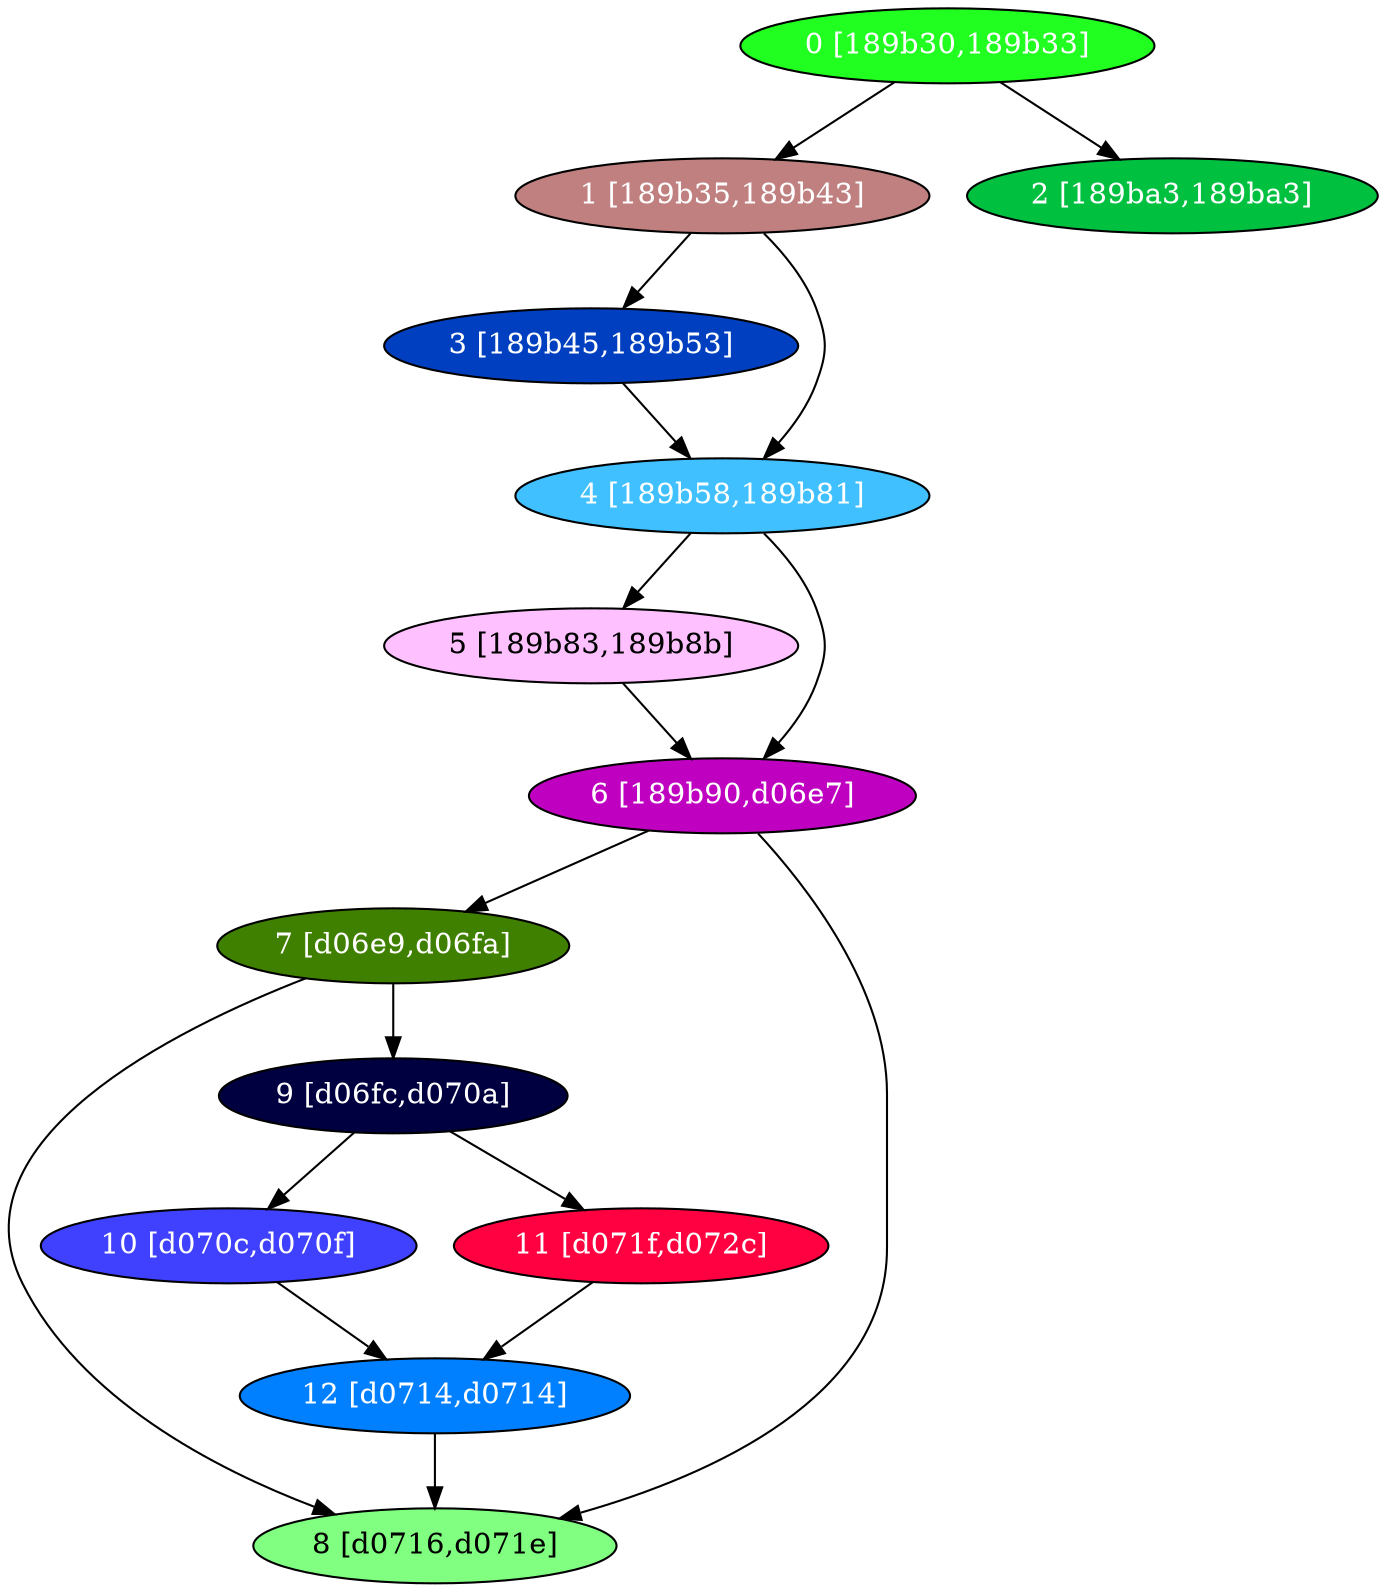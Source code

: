 diGraph libnss3{
	libnss3_0  [style=filled fillcolor="#20FF20" fontcolor="#ffffff" shape=oval label="0 [189b30,189b33]"]
	libnss3_1  [style=filled fillcolor="#C08080" fontcolor="#ffffff" shape=oval label="1 [189b35,189b43]"]
	libnss3_2  [style=filled fillcolor="#00C040" fontcolor="#ffffff" shape=oval label="2 [189ba3,189ba3]"]
	libnss3_3  [style=filled fillcolor="#0040C0" fontcolor="#ffffff" shape=oval label="3 [189b45,189b53]"]
	libnss3_4  [style=filled fillcolor="#40C0FF" fontcolor="#ffffff" shape=oval label="4 [189b58,189b81]"]
	libnss3_5  [style=filled fillcolor="#FFC0FF" fontcolor="#000000" shape=oval label="5 [189b83,189b8b]"]
	libnss3_6  [style=filled fillcolor="#C000C0" fontcolor="#ffffff" shape=oval label="6 [189b90,d06e7]"]
	libnss3_7  [style=filled fillcolor="#408000" fontcolor="#ffffff" shape=oval label="7 [d06e9,d06fa]"]
	libnss3_8  [style=filled fillcolor="#80FF80" fontcolor="#000000" shape=oval label="8 [d0716,d071e]"]
	libnss3_9  [style=filled fillcolor="#000040" fontcolor="#ffffff" shape=oval label="9 [d06fc,d070a]"]
	libnss3_a  [style=filled fillcolor="#4040FF" fontcolor="#ffffff" shape=oval label="10 [d070c,d070f]"]
	libnss3_b  [style=filled fillcolor="#FF0040" fontcolor="#ffffff" shape=oval label="11 [d071f,d072c]"]
	libnss3_c  [style=filled fillcolor="#0080FF" fontcolor="#ffffff" shape=oval label="12 [d0714,d0714]"]

	libnss3_0 -> libnss3_1
	libnss3_0 -> libnss3_2
	libnss3_1 -> libnss3_3
	libnss3_1 -> libnss3_4
	libnss3_3 -> libnss3_4
	libnss3_4 -> libnss3_5
	libnss3_4 -> libnss3_6
	libnss3_5 -> libnss3_6
	libnss3_6 -> libnss3_7
	libnss3_6 -> libnss3_8
	libnss3_7 -> libnss3_8
	libnss3_7 -> libnss3_9
	libnss3_9 -> libnss3_a
	libnss3_9 -> libnss3_b
	libnss3_a -> libnss3_c
	libnss3_b -> libnss3_c
	libnss3_c -> libnss3_8
}